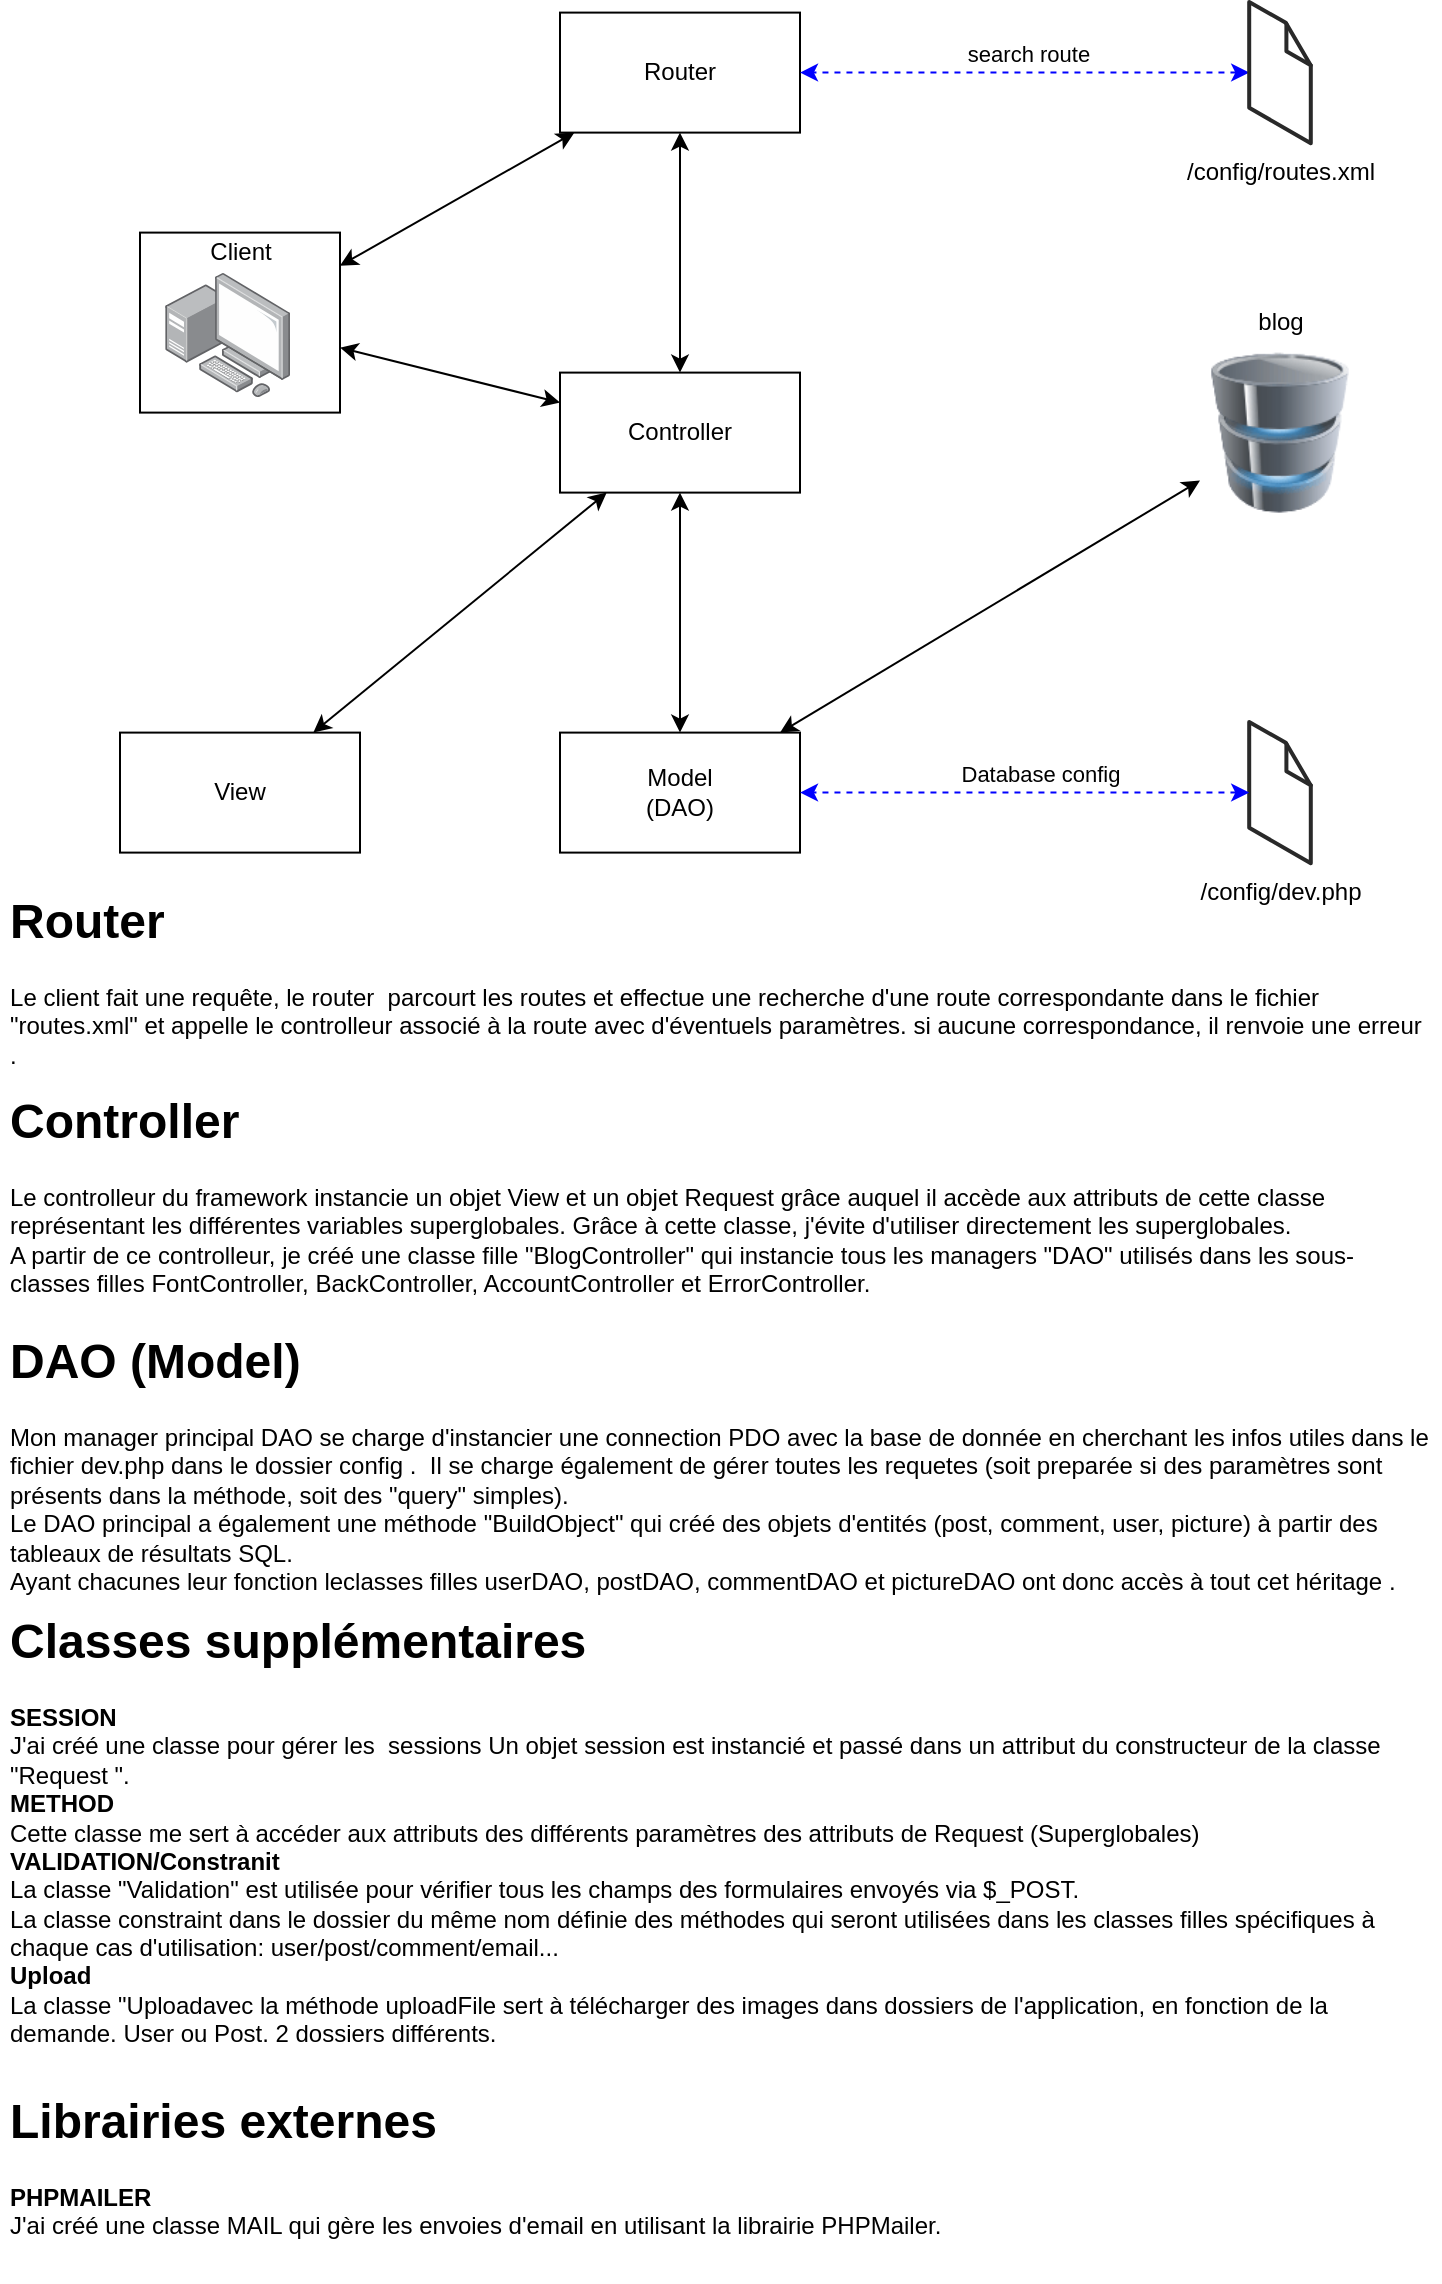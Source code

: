 <mxfile version="13.0.3" type="device"><diagram id="aTExmJqfgEldJ_3noplb" name="Page-1"><mxGraphModel dx="2062" dy="822" grid="1" gridSize="10" guides="1" tooltips="1" connect="1" arrows="1" fold="1" page="1" pageScale="1" pageWidth="827" pageHeight="1169" math="0" shadow="0"><root><mxCell id="0"/><mxCell id="1" parent="0"/><mxCell id="GT7qmm_mP1B0HkvlNGCb-24" value="" style="rounded=0;whiteSpace=wrap;html=1;" parent="1" vertex="1"><mxGeometry x="130" y="125.3" width="100" height="90" as="geometry"/></mxCell><mxCell id="GT7qmm_mP1B0HkvlNGCb-1" value="Router" style="rounded=0;whiteSpace=wrap;html=1;" parent="1" vertex="1"><mxGeometry x="340" y="15.3" width="120" height="60" as="geometry"/></mxCell><mxCell id="GT7qmm_mP1B0HkvlNGCb-2" value="Controller" style="rounded=0;whiteSpace=wrap;html=1;" parent="1" vertex="1"><mxGeometry x="340" y="195.3" width="120" height="60" as="geometry"/></mxCell><mxCell id="GT7qmm_mP1B0HkvlNGCb-3" value="Model&lt;br&gt;(DAO)" style="rounded=0;whiteSpace=wrap;html=1;" parent="1" vertex="1"><mxGeometry x="340" y="375.3" width="120" height="60" as="geometry"/></mxCell><mxCell id="GT7qmm_mP1B0HkvlNGCb-4" value="" style="image;html=1;labelBackgroundColor=#ffffff;image=img/lib/clip_art/computers/Database_128x128.png" parent="1" vertex="1"><mxGeometry x="660" y="185.3" width="80" height="80" as="geometry"/></mxCell><mxCell id="GT7qmm_mP1B0HkvlNGCb-5" value="" style="endArrow=classic;startArrow=classic;html=1;" parent="1" source="GT7qmm_mP1B0HkvlNGCb-3" target="GT7qmm_mP1B0HkvlNGCb-4" edge="1"><mxGeometry width="50" height="50" relative="1" as="geometry"><mxPoint x="560" y="395.3" as="sourcePoint"/><mxPoint x="610" y="345.3" as="targetPoint"/></mxGeometry></mxCell><mxCell id="GT7qmm_mP1B0HkvlNGCb-6" value="" style="endArrow=classic;startArrow=classic;html=1;" parent="1" source="GT7qmm_mP1B0HkvlNGCb-3" target="GT7qmm_mP1B0HkvlNGCb-2" edge="1"><mxGeometry width="50" height="50" relative="1" as="geometry"><mxPoint x="470" y="391.3" as="sourcePoint"/><mxPoint x="670" y="311.3" as="targetPoint"/></mxGeometry></mxCell><mxCell id="GT7qmm_mP1B0HkvlNGCb-7" value="" style="endArrow=classic;startArrow=classic;html=1;" parent="1" source="GT7qmm_mP1B0HkvlNGCb-2" target="GT7qmm_mP1B0HkvlNGCb-1" edge="1"><mxGeometry width="50" height="50" relative="1" as="geometry"><mxPoint x="410" y="385.3" as="sourcePoint"/><mxPoint x="410" y="265.3" as="targetPoint"/></mxGeometry></mxCell><mxCell id="GT7qmm_mP1B0HkvlNGCb-8" value="View" style="rounded=0;whiteSpace=wrap;html=1;" parent="1" vertex="1"><mxGeometry x="120" y="375.3" width="120" height="60" as="geometry"/></mxCell><mxCell id="GT7qmm_mP1B0HkvlNGCb-9" value="" style="endArrow=classic;startArrow=classic;html=1;" parent="1" source="GT7qmm_mP1B0HkvlNGCb-8" target="GT7qmm_mP1B0HkvlNGCb-2" edge="1"><mxGeometry width="50" height="50" relative="1" as="geometry"><mxPoint x="410" y="385.3" as="sourcePoint"/><mxPoint x="410" y="265.3" as="targetPoint"/></mxGeometry></mxCell><mxCell id="GT7qmm_mP1B0HkvlNGCb-10" value="" style="points=[];aspect=fixed;html=1;align=center;shadow=0;dashed=0;image;image=img/lib/allied_telesis/computer_and_terminals/Personal_Computer_with_Server.svg;" parent="1" vertex="1"><mxGeometry x="142.6" y="145.3" width="62.4" height="62.4" as="geometry"/></mxCell><mxCell id="GT7qmm_mP1B0HkvlNGCb-11" value="" style="endArrow=classic;startArrow=classic;html=1;" parent="1" source="GT7qmm_mP1B0HkvlNGCb-2" target="GT7qmm_mP1B0HkvlNGCb-24" edge="1"><mxGeometry width="50" height="50" relative="1" as="geometry"><mxPoint x="226.667" y="385.3" as="sourcePoint"/><mxPoint x="373.333" y="265.3" as="targetPoint"/></mxGeometry></mxCell><mxCell id="GT7qmm_mP1B0HkvlNGCb-12" value="" style="endArrow=classic;startArrow=classic;html=1;" parent="1" source="GT7qmm_mP1B0HkvlNGCb-1" target="GT7qmm_mP1B0HkvlNGCb-24" edge="1"><mxGeometry width="50" height="50" relative="1" as="geometry"><mxPoint x="174.901" y="385.3" as="sourcePoint"/><mxPoint x="114.503" y="265.3" as="targetPoint"/></mxGeometry></mxCell><mxCell id="GT7qmm_mP1B0HkvlNGCb-13" value="/config/dev.php&lt;br&gt;" style="verticalLabelPosition=bottom;html=1;verticalAlign=top;strokeWidth=1;align=center;outlineConnect=0;dashed=0;outlineConnect=0;shape=mxgraph.aws3d.file;aspect=fixed;strokeColor=#292929;" parent="1" vertex="1"><mxGeometry x="684.6" y="370" width="30.8" height="70.6" as="geometry"/></mxCell><mxCell id="GT7qmm_mP1B0HkvlNGCb-14" value="" style="endArrow=classic;startArrow=classic;html=1;dashed=1;strokeColor=#0000FF;" parent="1" source="GT7qmm_mP1B0HkvlNGCb-17" target="GT7qmm_mP1B0HkvlNGCb-1" edge="1"><mxGeometry width="50" height="50" relative="1" as="geometry"><mxPoint x="650" y="45.3" as="sourcePoint"/><mxPoint x="124.503" y="275.3" as="targetPoint"/></mxGeometry></mxCell><mxCell id="GT7qmm_mP1B0HkvlNGCb-18" value="search route" style="edgeLabel;html=1;align=center;verticalAlign=middle;resizable=0;points=[];" parent="GT7qmm_mP1B0HkvlNGCb-14" vertex="1" connectable="0"><mxGeometry x="0.221" y="2" relative="1" as="geometry"><mxPoint x="26" y="-12" as="offset"/></mxGeometry></mxCell><mxCell id="GT7qmm_mP1B0HkvlNGCb-15" value="" style="endArrow=classic;startArrow=classic;html=1;dashed=1;strokeColor=#0000FF;" parent="1" source="GT7qmm_mP1B0HkvlNGCb-13" target="GT7qmm_mP1B0HkvlNGCb-3" edge="1"><mxGeometry width="50" height="50" relative="1" as="geometry"><mxPoint x="694.6" y="55.3" as="sourcePoint"/><mxPoint x="470" y="55.3" as="targetPoint"/></mxGeometry></mxCell><mxCell id="GT7qmm_mP1B0HkvlNGCb-16" value="Database config" style="edgeLabel;html=1;align=center;verticalAlign=middle;resizable=0;points=[];" parent="GT7qmm_mP1B0HkvlNGCb-15" vertex="1" connectable="0"><mxGeometry x="0.142" y="-1" relative="1" as="geometry"><mxPoint x="23.4" y="-9" as="offset"/></mxGeometry></mxCell><mxCell id="GT7qmm_mP1B0HkvlNGCb-17" value="/config/routes.xml" style="verticalLabelPosition=bottom;html=1;verticalAlign=top;strokeWidth=1;align=center;outlineConnect=0;dashed=0;outlineConnect=0;shape=mxgraph.aws3d.file;aspect=fixed;strokeColor=#292929;" parent="1" vertex="1"><mxGeometry x="684.6" y="10.0" width="30.8" height="70.6" as="geometry"/></mxCell><mxCell id="GT7qmm_mP1B0HkvlNGCb-23" value="Client" style="text;html=1;align=center;verticalAlign=middle;resizable=0;points=[];autosize=1;" parent="1" vertex="1"><mxGeometry x="155" y="125.3" width="50" height="20" as="geometry"/></mxCell><mxCell id="GT7qmm_mP1B0HkvlNGCb-27" value="&lt;h1&gt;Router&amp;nbsp; &amp;nbsp;&lt;/h1&gt;&lt;div&gt;L&lt;span&gt;e client fait une requête, le router&amp;nbsp; parcourt les routes et effectue une recherche d'une route correspondante dans le fichier &quot;routes.xml&quot; et appelle le controlleur associé à la route avec d'éventuels paramètres. si aucune correspondance, il renvoie une erreur .&amp;nbsp; &amp;nbsp;&lt;/span&gt;&lt;/div&gt;&lt;div&gt;&lt;br&gt;&lt;/div&gt;" style="text;html=1;strokeColor=none;fillColor=none;spacing=5;spacingTop=-20;whiteSpace=wrap;overflow=hidden;rounded=0;" parent="1" vertex="1"><mxGeometry x="60" y="450" width="720" height="120" as="geometry"/></mxCell><mxCell id="GT7qmm_mP1B0HkvlNGCb-28" value="&lt;h1&gt;Controller&lt;/h1&gt;&lt;div&gt;Le controlleur du framework instancie un objet View et un objet Request grâce auquel il accède aux attributs de cette classe représentant les différentes variables superglobales. Grâce à cette classe, j'évite d'utiliser directement les superglobales.&lt;/div&gt;&lt;div&gt;A partir de ce controlleur, je créé une classe fille &quot;BlogController&quot; qui instancie tous les managers &quot;DAO&quot; utilisés dans les sous-classes filles FontController, BackController, AccountController et ErrorController.&lt;/div&gt;" style="text;html=1;strokeColor=none;fillColor=none;spacing=5;spacingTop=-20;whiteSpace=wrap;overflow=hidden;rounded=0;" parent="1" vertex="1"><mxGeometry x="60" y="550" width="720" height="130" as="geometry"/></mxCell><mxCell id="GT7qmm_mP1B0HkvlNGCb-29" value="&lt;h1&gt;DAO (Model)&lt;/h1&gt;&lt;div&gt;Mon manager principal DAO se charge d'instancier une connection PDO avec la base de donnée en cherchant les infos utiles dans le fichier dev.php dans le dossier config .&amp;nbsp; Il se charge également de gérer toutes les requetes (soit preparée si des paramètres sont présents dans la méthode, soit des &quot;query&quot; simples).&lt;/div&gt;&lt;div&gt;Le DAO principal a également une méthode &quot;BuildObject&quot; qui créé des objets d'entités (post, comment, user, picture) à partir des tableaux de résultats SQL.&lt;/div&gt;&lt;div&gt;Ayant chacunes leur fonction   leclasses filles userDAO, postDAO, commentDAO et pictureDAO ont donc accès à tout cet héritage .&amp;nbsp;&lt;/div&gt;" style="text;html=1;strokeColor=none;fillColor=none;spacing=5;spacingTop=-20;whiteSpace=wrap;overflow=hidden;rounded=0;" parent="1" vertex="1"><mxGeometry x="60" y="670" width="720" height="150" as="geometry"/></mxCell><mxCell id="GT7qmm_mP1B0HkvlNGCb-30" value="blog" style="text;html=1;align=center;verticalAlign=middle;resizable=0;points=[];autosize=1;" parent="1" vertex="1"><mxGeometry x="680" y="160.3" width="40" height="20" as="geometry"/></mxCell><mxCell id="GT7qmm_mP1B0HkvlNGCb-31" value="&lt;h1&gt;Classes supplémentaires&lt;/h1&gt;&lt;div&gt;&lt;b&gt;SESSION&lt;/b&gt;&lt;/div&gt;&lt;div&gt;J'ai créé une classe pour gérer les&amp;nbsp; sessions Un objet session est instancié et passé dans un attribut du constructeur de la classe &quot;Request &quot;.&lt;/div&gt;&lt;div&gt;&lt;b&gt;METHOD&lt;/b&gt;&lt;/div&gt;&lt;div&gt;Cette classe me sert à accéder aux attributs des différents paramètres des attributs de Request (Superglobales)&lt;span&gt;&amp;nbsp;&lt;/span&gt;&lt;/div&gt;&lt;div&gt;&lt;b&gt;VALIDATION/Constranit&lt;/b&gt;&lt;/div&gt;&lt;div&gt;La classe &quot;Validation&quot; est utilisée pour vérifier tous les champs des formulaires envoyés via $_POST.&lt;/div&gt;&lt;div&gt;La classe constraint dans le dossier du même nom définie des méthodes qui seront utilisées dans l&lt;span&gt;es classes filles spécifiques à chaque cas d'utilisation: user/post/comment/email...&lt;/span&gt;&lt;/div&gt;&lt;div&gt;&lt;div&gt;&lt;b&gt;Upload&lt;/b&gt;&lt;/div&gt;&lt;div&gt;La classe &quot;Uploadavec la méthode uploadFile sert à télécharger des images dans dossiers de l'application, en fonction de la demande. User ou Post. 2 dossiers différents.&lt;/div&gt;&lt;div&gt;&lt;br&gt;&lt;/div&gt;&lt;/div&gt;&lt;div&gt;&lt;br&gt;&lt;/div&gt;" style="text;html=1;strokeColor=none;fillColor=none;spacing=5;spacingTop=-20;whiteSpace=wrap;overflow=hidden;rounded=0;" parent="1" vertex="1"><mxGeometry x="60" y="810" width="720" height="240" as="geometry"/></mxCell><mxCell id="GT7qmm_mP1B0HkvlNGCb-32" value="&lt;h1&gt;Librairies externes&lt;/h1&gt;&lt;div&gt;&lt;b&gt;PHPMAILER&lt;/b&gt;&lt;/div&gt;&lt;div&gt;J'ai créé une classe MAIL qui gère les envoies d'email en utilisant la librairie PHPMailer.&lt;/div&gt;&lt;div&gt;&lt;br&gt;&lt;/div&gt;&lt;div&gt;&lt;br&gt;&lt;/div&gt;" style="text;html=1;strokeColor=none;fillColor=none;spacing=5;spacingTop=-20;whiteSpace=wrap;overflow=hidden;rounded=0;" parent="1" vertex="1"><mxGeometry x="60" y="1050" width="720" height="100" as="geometry"/></mxCell></root></mxGraphModel></diagram></mxfile>